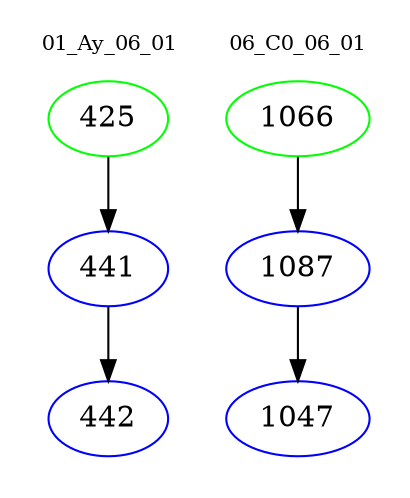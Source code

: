 digraph{
subgraph cluster_0 {
color = white
label = "01_Ay_06_01";
fontsize=10;
T0_425 [label="425", color="green"]
T0_425 -> T0_441 [color="black"]
T0_441 [label="441", color="blue"]
T0_441 -> T0_442 [color="black"]
T0_442 [label="442", color="blue"]
}
subgraph cluster_1 {
color = white
label = "06_C0_06_01";
fontsize=10;
T1_1066 [label="1066", color="green"]
T1_1066 -> T1_1087 [color="black"]
T1_1087 [label="1087", color="blue"]
T1_1087 -> T1_1047 [color="black"]
T1_1047 [label="1047", color="blue"]
}
}
